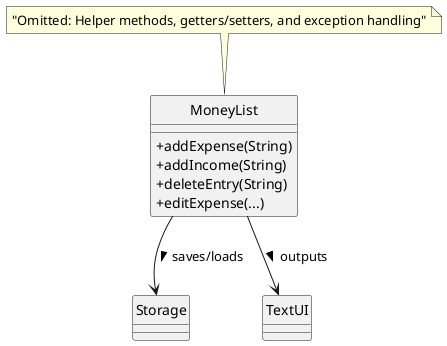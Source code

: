 @startuml MoneyList_ClassDiagram
hide circle
skinparam classAttributeIconSize 0

class MoneyList {
  + addExpense(String)
  + addIncome(String)
  + deleteEntry(String)
  + editExpense(...)
}

note top: "Omitted: Helper methods, getters/setters, and exception handling"

MoneyList --> Storage : saves/loads >
MoneyList --> TextUI : outputs >

@enduml